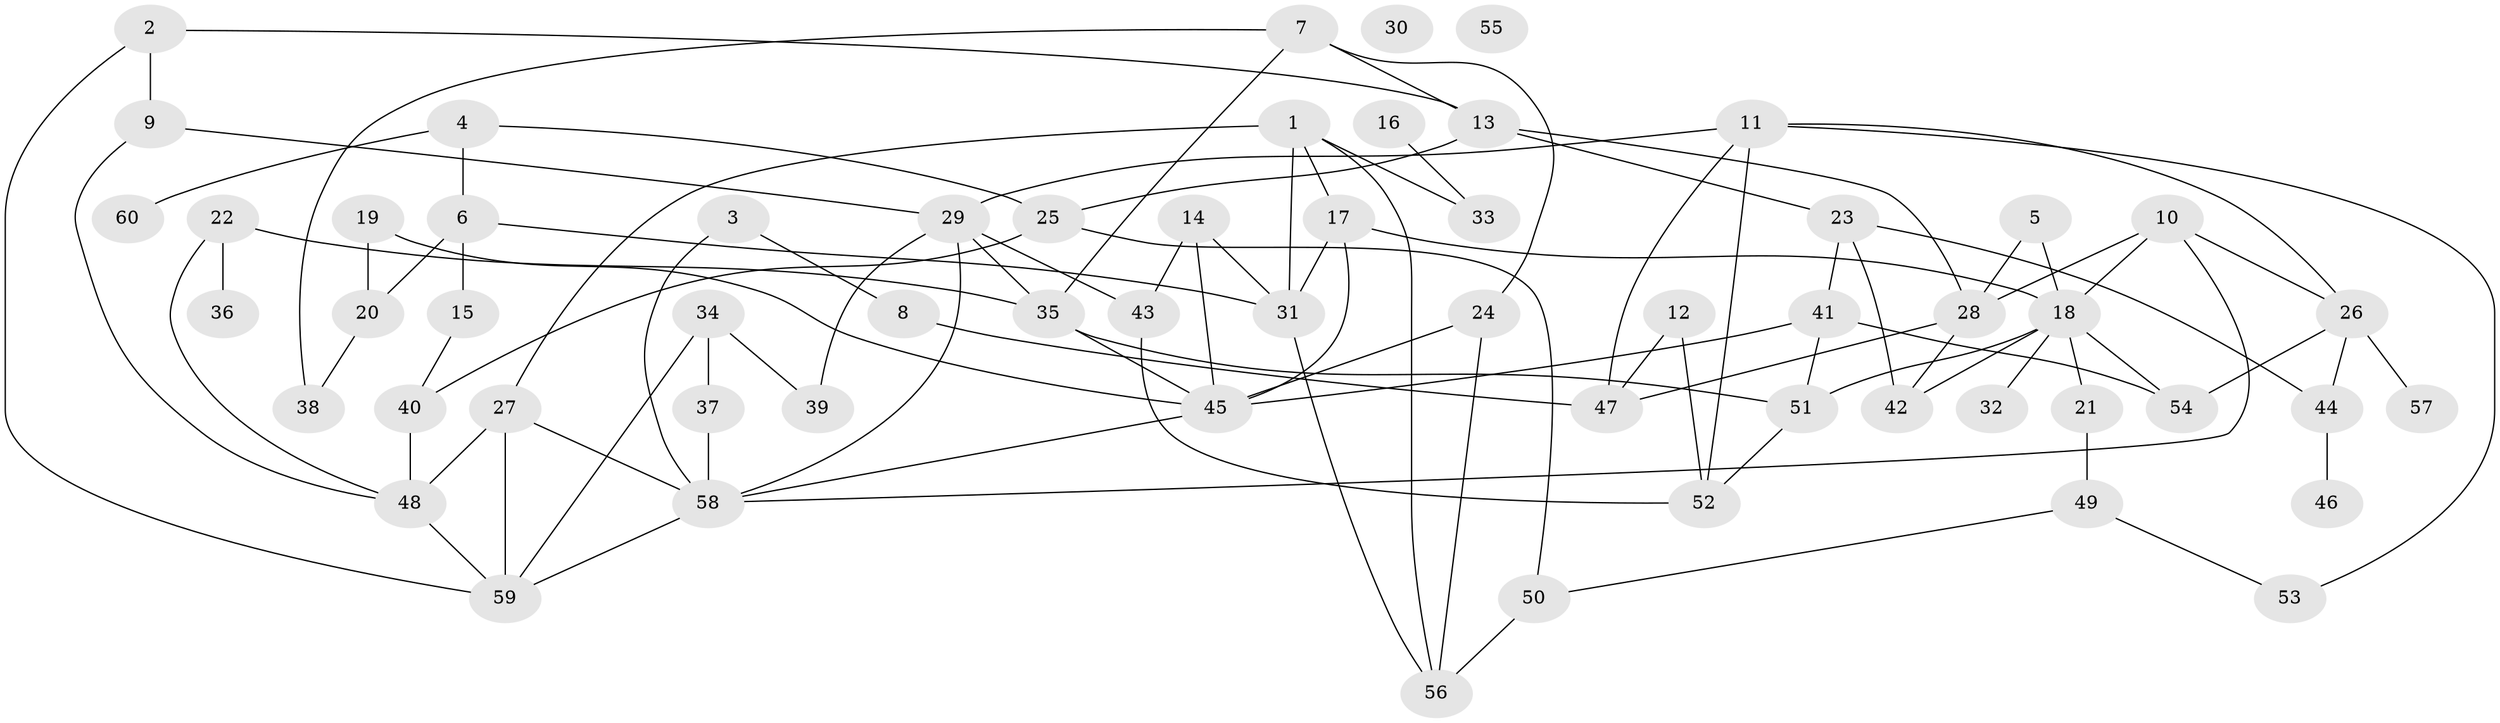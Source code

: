 // Generated by graph-tools (version 1.1) at 2025/13/03/09/25 04:13:09]
// undirected, 60 vertices, 98 edges
graph export_dot {
graph [start="1"]
  node [color=gray90,style=filled];
  1;
  2;
  3;
  4;
  5;
  6;
  7;
  8;
  9;
  10;
  11;
  12;
  13;
  14;
  15;
  16;
  17;
  18;
  19;
  20;
  21;
  22;
  23;
  24;
  25;
  26;
  27;
  28;
  29;
  30;
  31;
  32;
  33;
  34;
  35;
  36;
  37;
  38;
  39;
  40;
  41;
  42;
  43;
  44;
  45;
  46;
  47;
  48;
  49;
  50;
  51;
  52;
  53;
  54;
  55;
  56;
  57;
  58;
  59;
  60;
  1 -- 17;
  1 -- 27;
  1 -- 31;
  1 -- 33;
  1 -- 56;
  2 -- 9;
  2 -- 13;
  2 -- 59;
  3 -- 8;
  3 -- 58;
  4 -- 6;
  4 -- 25;
  4 -- 60;
  5 -- 18;
  5 -- 28;
  6 -- 15;
  6 -- 20;
  6 -- 31;
  7 -- 13;
  7 -- 24;
  7 -- 35;
  7 -- 38;
  8 -- 47;
  9 -- 29;
  9 -- 48;
  10 -- 18;
  10 -- 26;
  10 -- 28;
  10 -- 58;
  11 -- 26;
  11 -- 29;
  11 -- 47;
  11 -- 52;
  11 -- 53;
  12 -- 47;
  12 -- 52;
  13 -- 23;
  13 -- 25;
  13 -- 28;
  14 -- 31;
  14 -- 43;
  14 -- 45;
  15 -- 40;
  16 -- 33;
  17 -- 18;
  17 -- 31;
  17 -- 45;
  18 -- 21;
  18 -- 32;
  18 -- 42;
  18 -- 51;
  18 -- 54;
  19 -- 20;
  19 -- 45;
  20 -- 38;
  21 -- 49;
  22 -- 35;
  22 -- 36;
  22 -- 48;
  23 -- 41;
  23 -- 42;
  23 -- 44;
  24 -- 45;
  24 -- 56;
  25 -- 40;
  25 -- 50;
  26 -- 44;
  26 -- 54;
  26 -- 57;
  27 -- 48;
  27 -- 58;
  27 -- 59;
  28 -- 42;
  28 -- 47;
  29 -- 35;
  29 -- 39;
  29 -- 43;
  29 -- 58;
  31 -- 56;
  34 -- 37;
  34 -- 39;
  34 -- 59;
  35 -- 45;
  35 -- 51;
  37 -- 58;
  40 -- 48;
  41 -- 45;
  41 -- 51;
  41 -- 54;
  43 -- 52;
  44 -- 46;
  45 -- 58;
  48 -- 59;
  49 -- 50;
  49 -- 53;
  50 -- 56;
  51 -- 52;
  58 -- 59;
}
